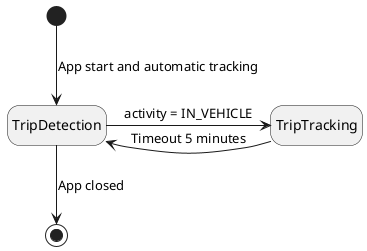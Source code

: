 @startuml State Diagram

hide empty description

[*] --> TripDetection : App start and automatic tracking
TripDetection -> TripTracking : activity = IN_VEHICLE
TripDetection <- TripTracking : Timeout 5 minutes
TripDetection --> [*] : App closed

@enduml
